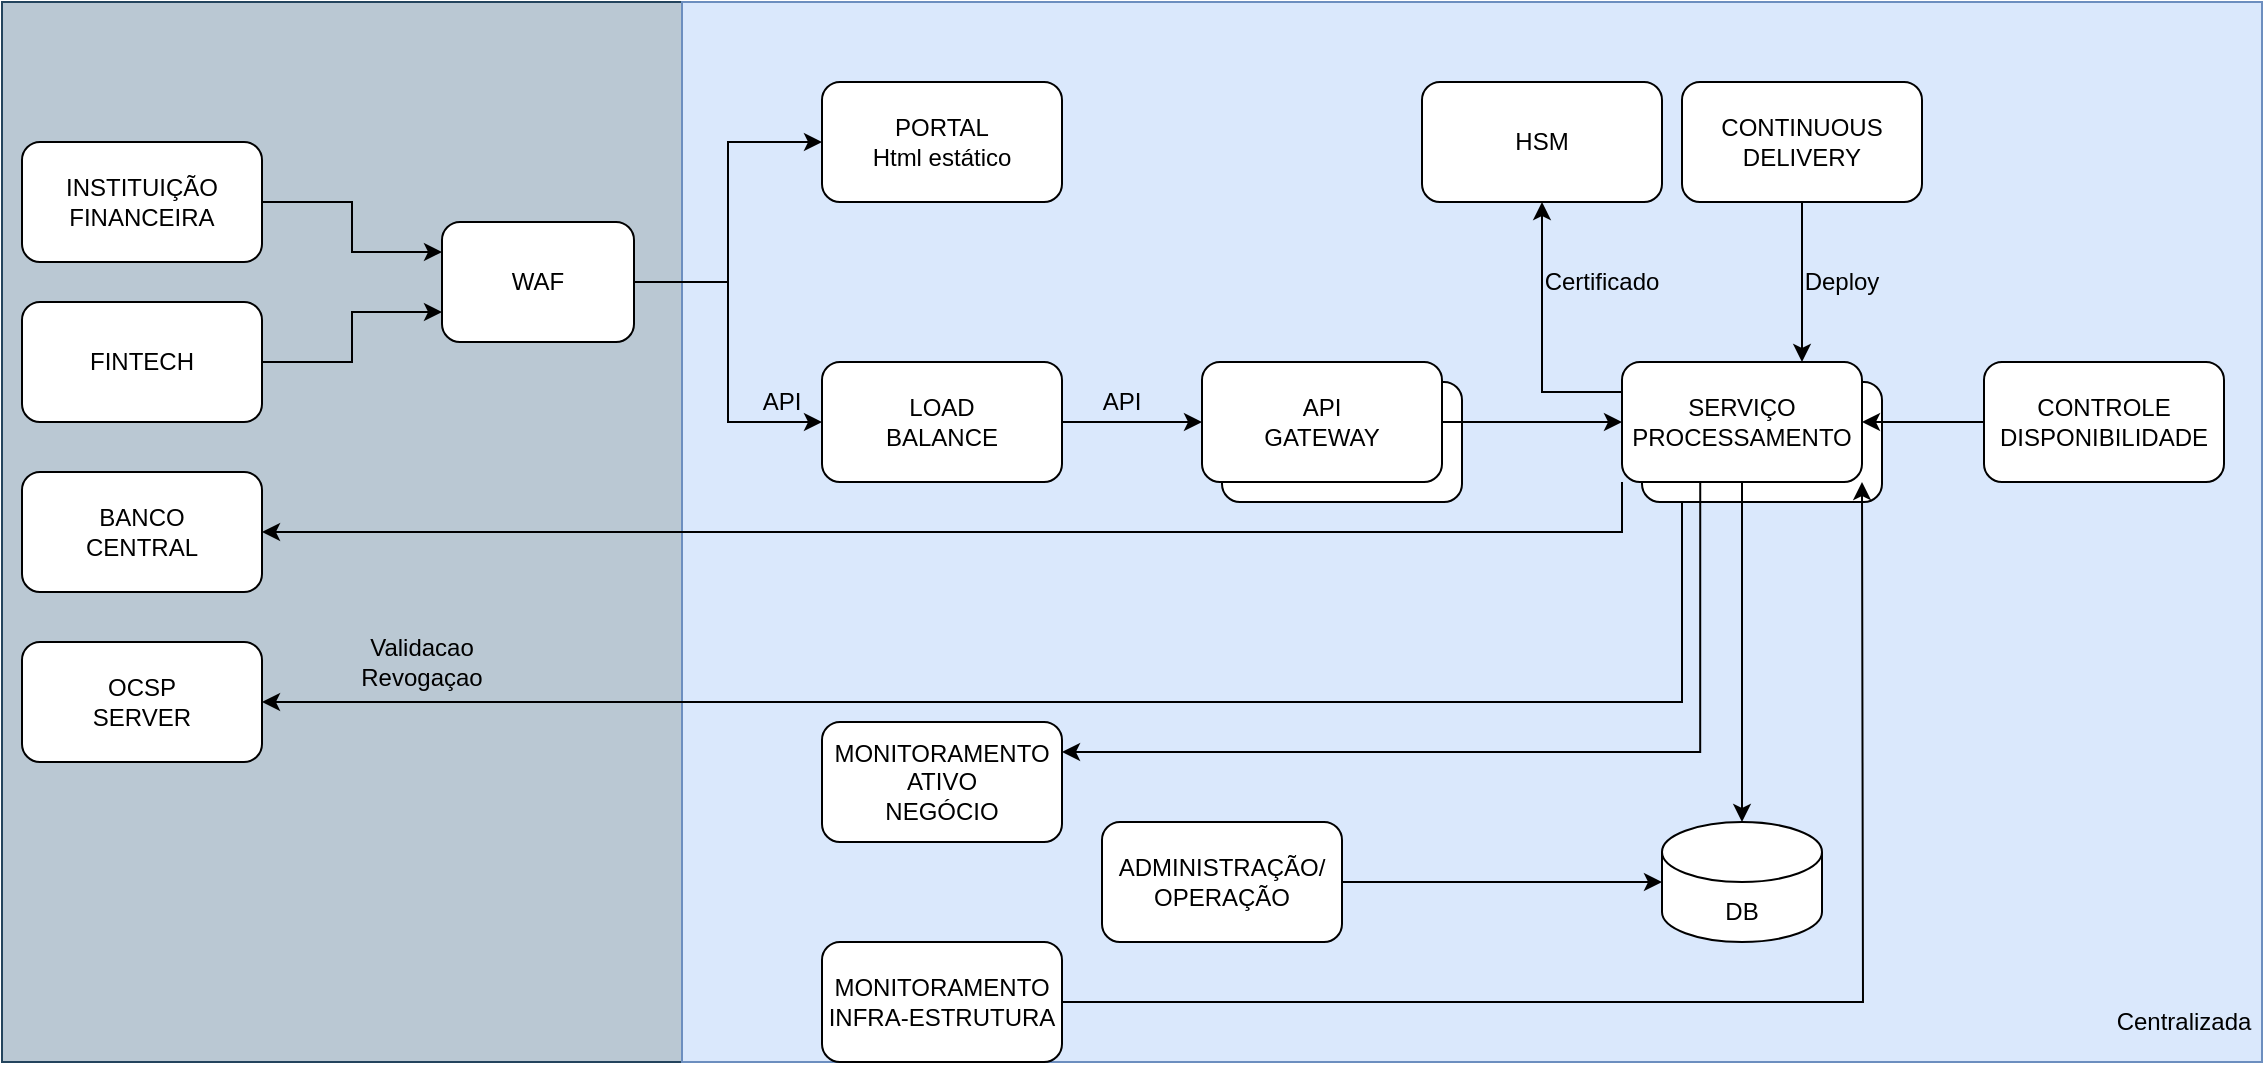 <mxfile version="13.6.5" type="device"><diagram id="fIJRxYkIYEnIapJ3SLP6" name="Page-1"><mxGraphModel dx="1150" dy="495" grid="1" gridSize="10" guides="1" tooltips="1" connect="1" arrows="1" fold="1" page="1" pageScale="1" pageWidth="827" pageHeight="1169" math="0" shadow="0"><root><mxCell id="0"/><mxCell id="1" parent="0"/><mxCell id="_C46GSdKU61ulEUVwxNX-50" value="" style="rounded=0;whiteSpace=wrap;html=1;align=left;fillColor=#bac8d3;strokeColor=#23445d;" vertex="1" parent="1"><mxGeometry x="130" y="100" width="340" height="530" as="geometry"/></mxCell><mxCell id="_C46GSdKU61ulEUVwxNX-45" value="" style="rounded=0;whiteSpace=wrap;html=1;fillColor=#dae8fc;strokeColor=#6c8ebf;" vertex="1" parent="1"><mxGeometry x="470" y="100" width="790" height="530" as="geometry"/></mxCell><mxCell id="_C46GSdKU61ulEUVwxNX-10" value="API&lt;br&gt;GATEWAY" style="rounded=1;whiteSpace=wrap;html=1;" vertex="1" parent="1"><mxGeometry x="740" y="290" width="120" height="60" as="geometry"/></mxCell><mxCell id="_C46GSdKU61ulEUVwxNX-5" style="edgeStyle=orthogonalEdgeStyle;rounded=0;orthogonalLoop=1;jettySize=auto;html=1;entryX=0;entryY=0.25;entryDx=0;entryDy=0;" edge="1" parent="1" source="_C46GSdKU61ulEUVwxNX-1" target="_C46GSdKU61ulEUVwxNX-4"><mxGeometry relative="1" as="geometry"/></mxCell><mxCell id="_C46GSdKU61ulEUVwxNX-1" value="INSTITUIÇÃO&lt;br&gt;FINANCEIRA" style="rounded=1;whiteSpace=wrap;html=1;" vertex="1" parent="1"><mxGeometry x="140" y="170" width="120" height="60" as="geometry"/></mxCell><mxCell id="_C46GSdKU61ulEUVwxNX-6" style="edgeStyle=orthogonalEdgeStyle;rounded=0;orthogonalLoop=1;jettySize=auto;html=1;entryX=0;entryY=0.75;entryDx=0;entryDy=0;" edge="1" parent="1" source="_C46GSdKU61ulEUVwxNX-2" target="_C46GSdKU61ulEUVwxNX-4"><mxGeometry relative="1" as="geometry"/></mxCell><mxCell id="_C46GSdKU61ulEUVwxNX-2" value="FINTECH" style="rounded=1;whiteSpace=wrap;html=1;" vertex="1" parent="1"><mxGeometry x="140" y="250" width="120" height="60" as="geometry"/></mxCell><mxCell id="_C46GSdKU61ulEUVwxNX-3" value="&lt;br&gt;&lt;br&gt;DB" style="shape=cylinder2;whiteSpace=wrap;html=1;boundedLbl=1;backgroundOutline=1;size=15;" vertex="1" parent="1"><mxGeometry x="960" y="510" width="80" height="60" as="geometry"/></mxCell><mxCell id="_C46GSdKU61ulEUVwxNX-18" style="edgeStyle=orthogonalEdgeStyle;rounded=0;orthogonalLoop=1;jettySize=auto;html=1;entryX=0;entryY=0.5;entryDx=0;entryDy=0;" edge="1" parent="1" source="_C46GSdKU61ulEUVwxNX-4" target="_C46GSdKU61ulEUVwxNX-8"><mxGeometry relative="1" as="geometry"/></mxCell><mxCell id="_C46GSdKU61ulEUVwxNX-19" style="edgeStyle=orthogonalEdgeStyle;rounded=0;orthogonalLoop=1;jettySize=auto;html=1;entryX=0;entryY=0.5;entryDx=0;entryDy=0;" edge="1" parent="1" source="_C46GSdKU61ulEUVwxNX-4" target="_C46GSdKU61ulEUVwxNX-7"><mxGeometry relative="1" as="geometry"/></mxCell><mxCell id="_C46GSdKU61ulEUVwxNX-4" value="WAF" style="rounded=1;whiteSpace=wrap;html=1;" vertex="1" parent="1"><mxGeometry x="350" y="210" width="96" height="60" as="geometry"/></mxCell><mxCell id="_C46GSdKU61ulEUVwxNX-20" style="edgeStyle=orthogonalEdgeStyle;rounded=0;orthogonalLoop=1;jettySize=auto;html=1;entryX=0;entryY=0.5;entryDx=0;entryDy=0;" edge="1" parent="1" source="_C46GSdKU61ulEUVwxNX-7" target="_C46GSdKU61ulEUVwxNX-9"><mxGeometry relative="1" as="geometry"/></mxCell><mxCell id="_C46GSdKU61ulEUVwxNX-7" value="LOAD&lt;br&gt;BALANCE" style="rounded=1;whiteSpace=wrap;html=1;" vertex="1" parent="1"><mxGeometry x="540" y="280" width="120" height="60" as="geometry"/></mxCell><mxCell id="_C46GSdKU61ulEUVwxNX-8" value="PORTAL&lt;br&gt;Html estático" style="rounded=1;whiteSpace=wrap;html=1;" vertex="1" parent="1"><mxGeometry x="540" y="140" width="120" height="60" as="geometry"/></mxCell><mxCell id="_C46GSdKU61ulEUVwxNX-21" style="edgeStyle=orthogonalEdgeStyle;rounded=0;orthogonalLoop=1;jettySize=auto;html=1;entryX=0;entryY=0.5;entryDx=0;entryDy=0;" edge="1" parent="1" source="_C46GSdKU61ulEUVwxNX-9" target="_C46GSdKU61ulEUVwxNX-12"><mxGeometry relative="1" as="geometry"/></mxCell><mxCell id="_C46GSdKU61ulEUVwxNX-9" value="API&lt;br&gt;GATEWAY" style="rounded=1;whiteSpace=wrap;html=1;" vertex="1" parent="1"><mxGeometry x="730" y="280" width="120" height="60" as="geometry"/></mxCell><mxCell id="_C46GSdKU61ulEUVwxNX-17" style="edgeStyle=orthogonalEdgeStyle;rounded=0;orthogonalLoop=1;jettySize=auto;html=1;entryX=1;entryY=0.5;entryDx=0;entryDy=0;exitX=0.25;exitY=1;exitDx=0;exitDy=0;" edge="1" parent="1" source="_C46GSdKU61ulEUVwxNX-12" target="_C46GSdKU61ulEUVwxNX-16"><mxGeometry relative="1" as="geometry"/></mxCell><mxCell id="_C46GSdKU61ulEUVwxNX-11" value="" style="rounded=1;whiteSpace=wrap;html=1;" vertex="1" parent="1"><mxGeometry x="950" y="290" width="120" height="60" as="geometry"/></mxCell><mxCell id="_C46GSdKU61ulEUVwxNX-13" style="edgeStyle=orthogonalEdgeStyle;rounded=0;orthogonalLoop=1;jettySize=auto;html=1;" edge="1" parent="1" source="_C46GSdKU61ulEUVwxNX-12" target="_C46GSdKU61ulEUVwxNX-3"><mxGeometry relative="1" as="geometry"/></mxCell><mxCell id="_C46GSdKU61ulEUVwxNX-25" style="edgeStyle=orthogonalEdgeStyle;rounded=0;orthogonalLoop=1;jettySize=auto;html=1;entryX=1;entryY=0.5;entryDx=0;entryDy=0;exitX=0;exitY=1;exitDx=0;exitDy=0;" edge="1" parent="1" source="_C46GSdKU61ulEUVwxNX-12" target="_C46GSdKU61ulEUVwxNX-24"><mxGeometry relative="1" as="geometry"/></mxCell><mxCell id="_C46GSdKU61ulEUVwxNX-52" style="edgeStyle=orthogonalEdgeStyle;rounded=0;orthogonalLoop=1;jettySize=auto;html=1;entryX=1;entryY=0.25;entryDx=0;entryDy=0;exitX=0.326;exitY=1.001;exitDx=0;exitDy=0;exitPerimeter=0;" edge="1" parent="1" source="_C46GSdKU61ulEUVwxNX-12" target="_C46GSdKU61ulEUVwxNX-38"><mxGeometry relative="1" as="geometry"/></mxCell><mxCell id="_C46GSdKU61ulEUVwxNX-12" value="SERVIÇO&lt;br&gt;PROCESSAMENTO" style="rounded=1;whiteSpace=wrap;html=1;" vertex="1" parent="1"><mxGeometry x="940" y="280" width="120" height="60" as="geometry"/></mxCell><mxCell id="_C46GSdKU61ulEUVwxNX-15" style="edgeStyle=orthogonalEdgeStyle;rounded=0;orthogonalLoop=1;jettySize=auto;html=1;entryX=0.75;entryY=0;entryDx=0;entryDy=0;" edge="1" parent="1" source="_C46GSdKU61ulEUVwxNX-14" target="_C46GSdKU61ulEUVwxNX-12"><mxGeometry relative="1" as="geometry"/></mxCell><mxCell id="_C46GSdKU61ulEUVwxNX-14" value="CONTINUOUS&lt;br&gt;DELIVERY" style="rounded=1;whiteSpace=wrap;html=1;" vertex="1" parent="1"><mxGeometry x="970" y="140" width="120" height="60" as="geometry"/></mxCell><mxCell id="_C46GSdKU61ulEUVwxNX-16" value="OCSP&lt;br&gt;SERVER" style="rounded=1;whiteSpace=wrap;html=1;" vertex="1" parent="1"><mxGeometry x="140" y="420" width="120" height="60" as="geometry"/></mxCell><mxCell id="_C46GSdKU61ulEUVwxNX-22" value="API" style="text;html=1;strokeColor=none;fillColor=none;align=center;verticalAlign=middle;whiteSpace=wrap;rounded=0;" vertex="1" parent="1"><mxGeometry x="500" y="290" width="40" height="20" as="geometry"/></mxCell><mxCell id="_C46GSdKU61ulEUVwxNX-24" value="BANCO&lt;br&gt;CENTRAL" style="rounded=1;whiteSpace=wrap;html=1;" vertex="1" parent="1"><mxGeometry x="140" y="335" width="120" height="60" as="geometry"/></mxCell><mxCell id="_C46GSdKU61ulEUVwxNX-27" value="Validacao Revogaçao" style="text;html=1;strokeColor=none;fillColor=none;align=center;verticalAlign=middle;whiteSpace=wrap;rounded=0;" vertex="1" parent="1"><mxGeometry x="320" y="420" width="40" height="20" as="geometry"/></mxCell><mxCell id="_C46GSdKU61ulEUVwxNX-32" style="edgeStyle=orthogonalEdgeStyle;rounded=0;orthogonalLoop=1;jettySize=auto;html=1;entryX=0.5;entryY=1;entryDx=0;entryDy=0;exitX=0;exitY=0.25;exitDx=0;exitDy=0;" edge="1" parent="1" source="_C46GSdKU61ulEUVwxNX-12" target="_C46GSdKU61ulEUVwxNX-31"><mxGeometry relative="1" as="geometry"/></mxCell><mxCell id="_C46GSdKU61ulEUVwxNX-31" value="HSM" style="rounded=1;whiteSpace=wrap;html=1;" vertex="1" parent="1"><mxGeometry x="840" y="140" width="120" height="60" as="geometry"/></mxCell><mxCell id="_C46GSdKU61ulEUVwxNX-33" value="API" style="text;html=1;strokeColor=none;fillColor=none;align=center;verticalAlign=middle;whiteSpace=wrap;rounded=0;" vertex="1" parent="1"><mxGeometry x="670" y="290" width="40" height="20" as="geometry"/></mxCell><mxCell id="_C46GSdKU61ulEUVwxNX-34" value="Certificado" style="text;html=1;strokeColor=none;fillColor=none;align=center;verticalAlign=middle;whiteSpace=wrap;rounded=0;" vertex="1" parent="1"><mxGeometry x="910" y="230" width="40" height="20" as="geometry"/></mxCell><mxCell id="_C46GSdKU61ulEUVwxNX-35" value="Deploy" style="text;html=1;strokeColor=none;fillColor=none;align=center;verticalAlign=middle;whiteSpace=wrap;rounded=0;" vertex="1" parent="1"><mxGeometry x="1030" y="230" width="40" height="20" as="geometry"/></mxCell><mxCell id="_C46GSdKU61ulEUVwxNX-38" value="MONITORAMENTO ATIVO&lt;br&gt;NEGÓCIO" style="rounded=1;whiteSpace=wrap;html=1;" vertex="1" parent="1"><mxGeometry x="540" y="460" width="120" height="60" as="geometry"/></mxCell><mxCell id="_C46GSdKU61ulEUVwxNX-41" style="edgeStyle=orthogonalEdgeStyle;rounded=0;orthogonalLoop=1;jettySize=auto;html=1;entryX=1;entryY=0.5;entryDx=0;entryDy=0;" edge="1" parent="1" source="_C46GSdKU61ulEUVwxNX-40" target="_C46GSdKU61ulEUVwxNX-12"><mxGeometry relative="1" as="geometry"/></mxCell><mxCell id="_C46GSdKU61ulEUVwxNX-40" value="CONTROLE DISPONIBILIDADE" style="rounded=1;whiteSpace=wrap;html=1;" vertex="1" parent="1"><mxGeometry x="1121" y="280" width="120" height="60" as="geometry"/></mxCell><mxCell id="_C46GSdKU61ulEUVwxNX-43" style="edgeStyle=orthogonalEdgeStyle;rounded=0;orthogonalLoop=1;jettySize=auto;html=1;" edge="1" parent="1" source="_C46GSdKU61ulEUVwxNX-42"><mxGeometry relative="1" as="geometry"><mxPoint x="1060" y="340" as="targetPoint"/></mxGeometry></mxCell><mxCell id="_C46GSdKU61ulEUVwxNX-42" value="MONITORAMENTO INFRA-ESTRUTURA" style="rounded=1;whiteSpace=wrap;html=1;" vertex="1" parent="1"><mxGeometry x="540" y="570" width="120" height="60" as="geometry"/></mxCell><mxCell id="_C46GSdKU61ulEUVwxNX-46" value="Centralizada" style="text;html=1;strokeColor=none;fillColor=none;align=center;verticalAlign=middle;whiteSpace=wrap;rounded=0;" vertex="1" parent="1"><mxGeometry x="1201" y="600" width="40" height="20" as="geometry"/></mxCell><mxCell id="_C46GSdKU61ulEUVwxNX-54" style="edgeStyle=orthogonalEdgeStyle;rounded=0;orthogonalLoop=1;jettySize=auto;html=1;" edge="1" parent="1" source="_C46GSdKU61ulEUVwxNX-53" target="_C46GSdKU61ulEUVwxNX-3"><mxGeometry relative="1" as="geometry"/></mxCell><mxCell id="_C46GSdKU61ulEUVwxNX-53" value="ADMINISTRAÇÃO/&lt;br&gt;OPERAÇÃO" style="rounded=1;whiteSpace=wrap;html=1;" vertex="1" parent="1"><mxGeometry x="680" y="510" width="120" height="60" as="geometry"/></mxCell></root></mxGraphModel></diagram></mxfile>